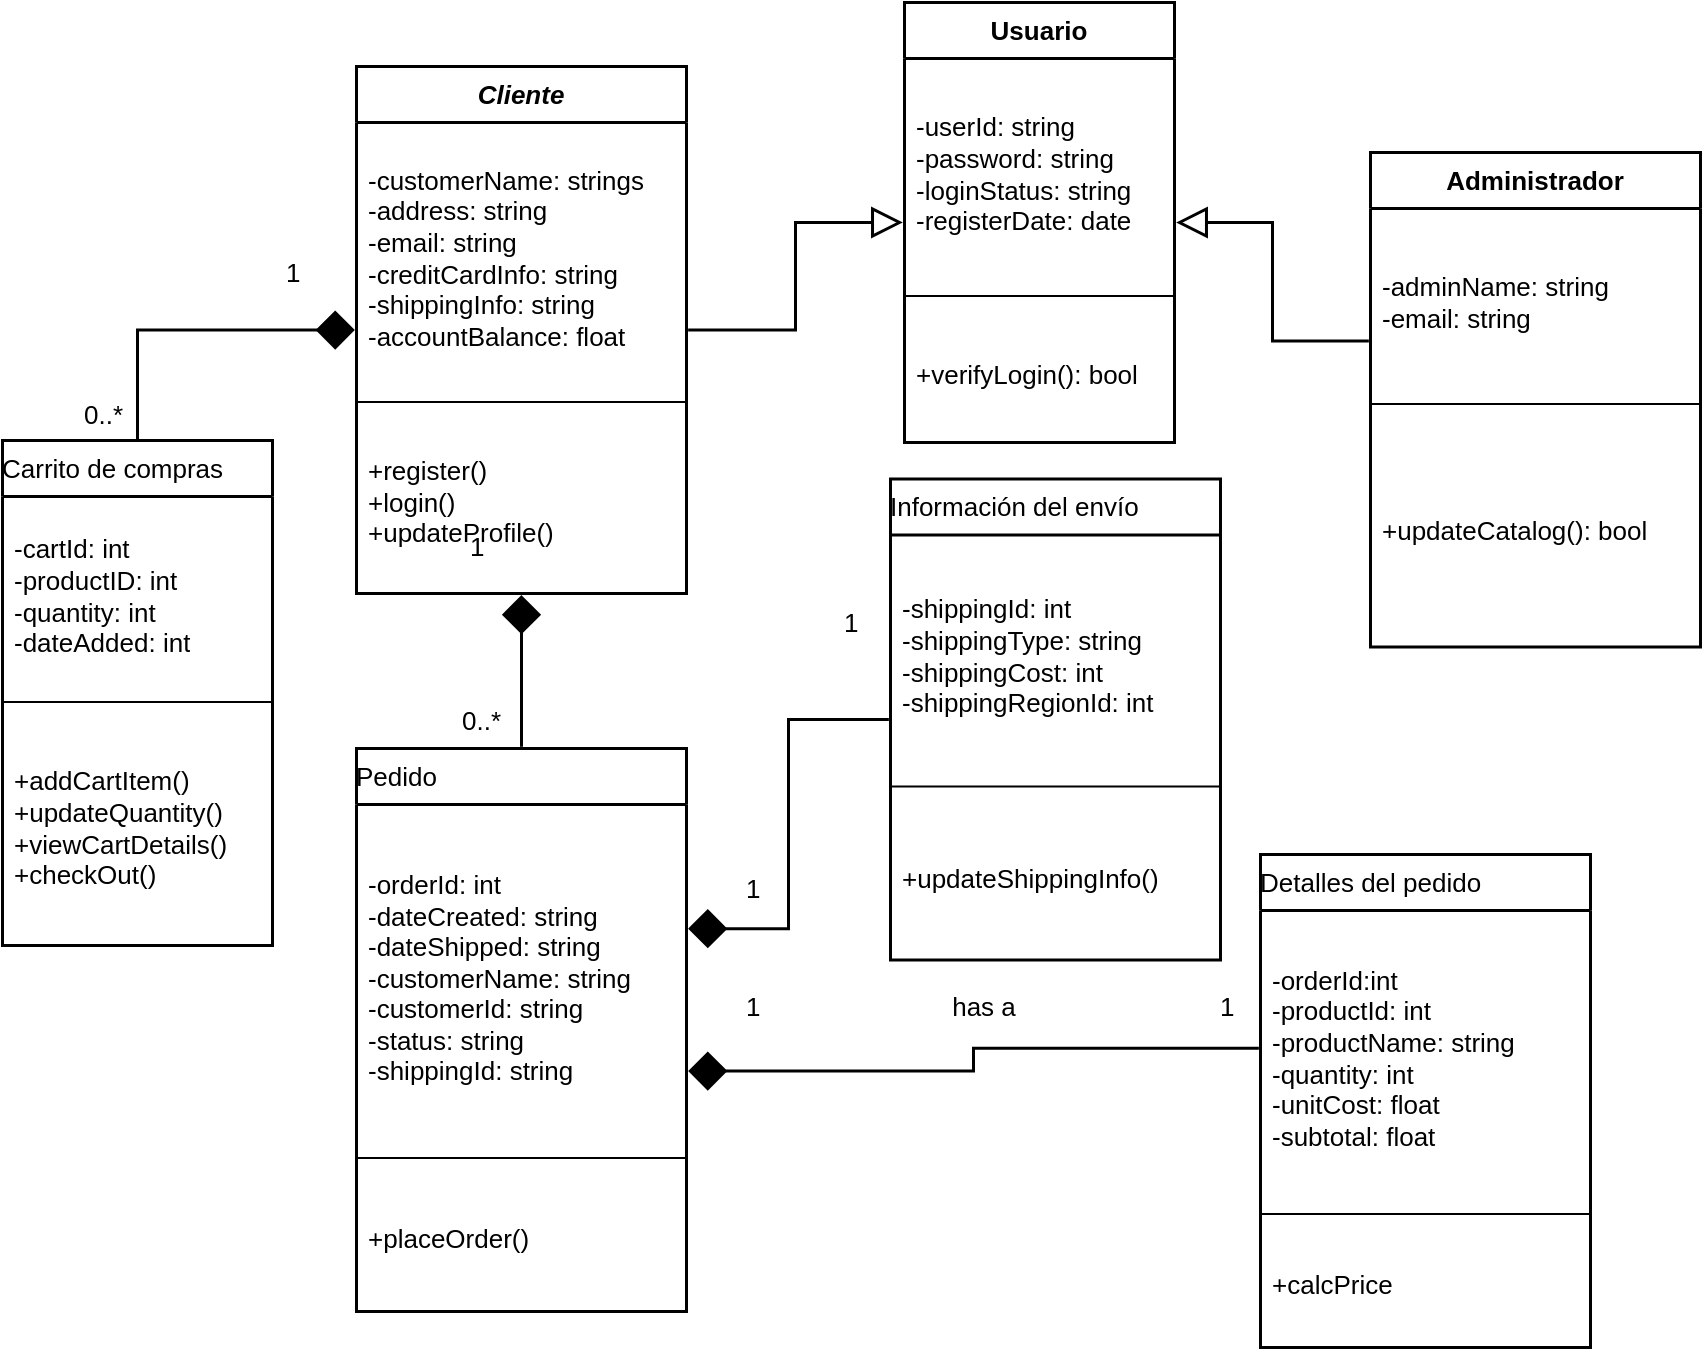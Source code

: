 <mxfile version="14.6.13" type="device"><diagram id="Jq-X7UjzTtDspQYpkrhF" name="Página-1"><mxGraphModel dx="1108" dy="482" grid="1" gridSize="10" guides="1" tooltips="1" connect="1" arrows="1" fold="1" page="1" pageScale="1" pageWidth="1169" pageHeight="827" math="0" shadow="0"><root><mxCell id="0"/><mxCell id="1" parent="0"/><UserObject label="has a" lucidchartObjectId="R.Ifb4ORw4_I" id="xl-RtuNWRe8lvILx7Jtb-1"><mxCell style="html=1;overflow=block;blockSpacing=1;whiteSpace=wrap;strokeColor=none;fillColor=none;whiteSpace=wrap;fontSize=13;spacing=0;strokeWidth=1.5;" parent="1" vertex="1"><mxGeometry x="521" y="599" width="180" height="45" as="geometry"/></mxCell></UserObject><mxCell id="xl-RtuNWRe8lvILx7Jtb-2" value="Carrito de compras" style="html=1;overflow=block;blockSpacing=1;whiteSpace=wrap;swimlane;childLayout=stackLayout;horizontal=1;horizontalStack=0;resizeParent=1;resizeParentMax=0;resizeLast=0;collapsible=0;fontStyle=0;marginBottom=0;swimlaneFillColor=#ffffff;startSize=28;whiteSpace=wrap;fontSize=13;fontColor=#000000;whiteSpace=wrap;align=left;spacing=0;strokeWidth=1.5;" parent="1" vertex="1"><mxGeometry x="120" y="339" width="135" height="252.5" as="geometry"/></mxCell><mxCell id="xl-RtuNWRe8lvILx7Jtb-3" value="-cartId: int&#10;-productID: int&#10;-quantity: int&#10;-dateAdded: int" style="part=1;html=1;whiteSpace=wrap;resizeHeight=0;strokeColor=none;fillColor=none;align=left;verticalAlign=middle;spacingLeft=4;spacingRight=4;overflow=hidden;rotatable=0;points=[[0,0.5],[1,0.5]];portConstraint=eastwest;swimlaneFillColor=#ffffff;whiteSpace=wrap;fontSize=13;fontColor=#000000;" parent="xl-RtuNWRe8lvILx7Jtb-2" vertex="1"><mxGeometry y="28" width="135" height="99" as="geometry"/></mxCell><mxCell id="xl-RtuNWRe8lvILx7Jtb-4" value="" style="line;strokeWidth=1;fillColor=none;align=left;verticalAlign=middle;spacingTop=-1;spacingLeft=3;spacingRight=3;rotatable=0;labelPosition=right;points=[];portConstraint=eastwest;" parent="xl-RtuNWRe8lvILx7Jtb-2" vertex="1"><mxGeometry y="127" width="135" height="8" as="geometry"/></mxCell><mxCell id="xl-RtuNWRe8lvILx7Jtb-5" value="+addCartItem()&#10;+updateQuantity()&#10;+viewCartDetails()&#10;+checkOut()" style="part=1;html=1;whiteSpace=wrap;resizeHeight=0;strokeColor=none;fillColor=none;align=left;verticalAlign=middle;spacingLeft=4;spacingRight=4;overflow=hidden;rotatable=0;points=[[0,0.5],[1,0.5]];portConstraint=eastwest;swimlaneFillColor=#ffffff;whiteSpace=wrap;fontSize=13;fontColor=#000000;" parent="xl-RtuNWRe8lvILx7Jtb-2" vertex="1"><mxGeometry y="135" width="135" height="117.5" as="geometry"/></mxCell><mxCell id="xl-RtuNWRe8lvILx7Jtb-6" value="&lt;b&gt;&lt;i&gt;Cliente&lt;/i&gt;&lt;/b&gt;" style="html=1;overflow=block;blockSpacing=1;whiteSpace=wrap;swimlane;childLayout=stackLayout;horizontal=1;horizontalStack=0;resizeParent=1;resizeParentMax=0;resizeLast=0;collapsible=0;fontStyle=0;marginBottom=0;swimlaneFillColor=#ffffff;startSize=28;whiteSpace=wrap;fontSize=13;fontColor=#000000;whiteSpace=wrap;align=center;spacing=0;strokeWidth=1.5;" parent="1" vertex="1"><mxGeometry x="297" y="152" width="165" height="263.5" as="geometry"/></mxCell><mxCell id="xl-RtuNWRe8lvILx7Jtb-7" value="-customerName: strings&#10;-address: string&#10;-email: string&#10;-creditCardInfo: string&#10;-shippingInfo: string&#10;-accountBalance: float" style="part=1;html=1;whiteSpace=wrap;resizeHeight=0;strokeColor=none;fillColor=none;align=left;verticalAlign=middle;spacingLeft=4;spacingRight=4;overflow=hidden;rotatable=0;points=[[0,0.5],[1,0.5]];portConstraint=eastwest;swimlaneFillColor=#ffffff;whiteSpace=wrap;fontSize=13;fontColor=#000000;" parent="xl-RtuNWRe8lvILx7Jtb-6" vertex="1"><mxGeometry y="28" width="165" height="136" as="geometry"/></mxCell><mxCell id="xl-RtuNWRe8lvILx7Jtb-8" value="" style="line;strokeWidth=1;fillColor=none;align=left;verticalAlign=middle;spacingTop=-1;spacingLeft=3;spacingRight=3;rotatable=0;labelPosition=right;points=[];portConstraint=eastwest;" parent="xl-RtuNWRe8lvILx7Jtb-6" vertex="1"><mxGeometry y="164" width="165" height="8" as="geometry"/></mxCell><mxCell id="xl-RtuNWRe8lvILx7Jtb-9" value="+register()&#10;+login()&#10;+updateProfile()" style="part=1;html=1;whiteSpace=wrap;resizeHeight=0;strokeColor=none;fillColor=none;align=left;verticalAlign=middle;spacingLeft=4;spacingRight=4;overflow=hidden;rotatable=0;points=[[0,0.5],[1,0.5]];portConstraint=eastwest;swimlaneFillColor=#ffffff;whiteSpace=wrap;fontSize=13;fontColor=#000000;" parent="xl-RtuNWRe8lvILx7Jtb-6" vertex="1"><mxGeometry y="172" width="165" height="91.5" as="geometry"/></mxCell><mxCell id="xl-RtuNWRe8lvILx7Jtb-10" value="&lt;b&gt;Usuario&lt;/b&gt;" style="html=1;overflow=block;blockSpacing=1;whiteSpace=wrap;swimlane;childLayout=stackLayout;horizontal=1;horizontalStack=0;resizeParent=1;resizeParentMax=0;resizeLast=0;collapsible=0;fontStyle=0;marginBottom=0;swimlaneFillColor=#ffffff;startSize=28;whiteSpace=wrap;fontSize=13;fontColor=#000000;whiteSpace=wrap;align=center;spacing=0;strokeWidth=1.5;" parent="1" vertex="1"><mxGeometry x="571" y="120" width="135" height="220" as="geometry"/></mxCell><mxCell id="xl-RtuNWRe8lvILx7Jtb-11" value="-userId: string&#10;-password: string&#10;-loginStatus: string&#10;-registerDate: date" style="part=1;html=1;whiteSpace=wrap;resizeHeight=0;strokeColor=none;fillColor=none;align=left;verticalAlign=middle;spacingLeft=4;spacingRight=4;overflow=hidden;rotatable=0;points=[[0,0.5],[1,0.5]];portConstraint=eastwest;swimlaneFillColor=#ffffff;whiteSpace=wrap;fontSize=13;fontColor=#000000;" parent="xl-RtuNWRe8lvILx7Jtb-10" vertex="1"><mxGeometry y="28" width="135" height="115" as="geometry"/></mxCell><mxCell id="xl-RtuNWRe8lvILx7Jtb-12" value="" style="line;strokeWidth=1;fillColor=none;align=left;verticalAlign=middle;spacingTop=-1;spacingLeft=3;spacingRight=3;rotatable=0;labelPosition=right;points=[];portConstraint=eastwest;" parent="xl-RtuNWRe8lvILx7Jtb-10" vertex="1"><mxGeometry y="143" width="135" height="8" as="geometry"/></mxCell><mxCell id="xl-RtuNWRe8lvILx7Jtb-13" value="+verifyLogin(): bool" style="part=1;html=1;whiteSpace=wrap;resizeHeight=0;strokeColor=none;fillColor=none;align=left;verticalAlign=middle;spacingLeft=4;spacingRight=4;overflow=hidden;rotatable=0;points=[[0,0.5],[1,0.5]];portConstraint=eastwest;swimlaneFillColor=#ffffff;whiteSpace=wrap;fontSize=13;fontColor=#000000;" parent="xl-RtuNWRe8lvILx7Jtb-10" vertex="1"><mxGeometry y="151" width="135" height="69" as="geometry"/></mxCell><mxCell id="xl-RtuNWRe8lvILx7Jtb-14" value="&lt;b&gt;Administrador&lt;/b&gt;" style="html=1;overflow=block;blockSpacing=1;whiteSpace=wrap;swimlane;childLayout=stackLayout;horizontal=1;horizontalStack=0;resizeParent=1;resizeParentMax=0;resizeLast=0;collapsible=0;fontStyle=0;marginBottom=0;swimlaneFillColor=#ffffff;startSize=28;whiteSpace=wrap;fontSize=13;fontColor=#000000;whiteSpace=wrap;align=center;spacing=0;strokeWidth=1.5;" parent="1" vertex="1"><mxGeometry x="804" y="195" width="165" height="247.3" as="geometry"/></mxCell><mxCell id="xl-RtuNWRe8lvILx7Jtb-15" value="-adminName: string&#10;-email: string" style="part=1;html=1;whiteSpace=wrap;resizeHeight=0;strokeColor=none;fillColor=none;align=left;verticalAlign=middle;spacingLeft=4;spacingRight=4;overflow=hidden;rotatable=0;points=[[0,0.5],[1,0.5]];portConstraint=eastwest;swimlaneFillColor=#ffffff;whiteSpace=wrap;fontSize=13;fontColor=#000000;" parent="xl-RtuNWRe8lvILx7Jtb-14" vertex="1"><mxGeometry y="28" width="165" height="94" as="geometry"/></mxCell><mxCell id="xl-RtuNWRe8lvILx7Jtb-16" value="" style="line;strokeWidth=1;fillColor=none;align=left;verticalAlign=middle;spacingTop=-1;spacingLeft=3;spacingRight=3;rotatable=0;labelPosition=right;points=[];portConstraint=eastwest;" parent="xl-RtuNWRe8lvILx7Jtb-14" vertex="1"><mxGeometry y="122" width="165" height="8" as="geometry"/></mxCell><mxCell id="xl-RtuNWRe8lvILx7Jtb-17" value="+updateCatalog(): bool" style="part=1;html=1;whiteSpace=wrap;resizeHeight=0;strokeColor=none;fillColor=none;align=left;verticalAlign=middle;spacingLeft=4;spacingRight=4;overflow=hidden;rotatable=0;points=[[0,0.5],[1,0.5]];portConstraint=eastwest;swimlaneFillColor=#ffffff;whiteSpace=wrap;fontSize=13;fontColor=#000000;" parent="xl-RtuNWRe8lvILx7Jtb-14" vertex="1"><mxGeometry y="130" width="165" height="117.3" as="geometry"/></mxCell><mxCell id="xl-RtuNWRe8lvILx7Jtb-18" value="Pedido" style="html=1;overflow=block;blockSpacing=1;whiteSpace=wrap;swimlane;childLayout=stackLayout;horizontal=1;horizontalStack=0;resizeParent=1;resizeParentMax=0;resizeLast=0;collapsible=0;fontStyle=0;marginBottom=0;swimlaneFillColor=#ffffff;startSize=28;whiteSpace=wrap;fontSize=13;fontColor=#000000;whiteSpace=wrap;align=left;spacing=0;strokeWidth=1.5;" parent="1" vertex="1"><mxGeometry x="297" y="493" width="165" height="281.5" as="geometry"/></mxCell><mxCell id="xl-RtuNWRe8lvILx7Jtb-19" value="-orderId: int&#10;-dateCreated: string&#10;-dateShipped: string&#10;-customerName: string&#10;-customerId: string&#10;-status: string&#10;-shippingId: string" style="part=1;html=1;whiteSpace=wrap;resizeHeight=0;strokeColor=none;fillColor=none;align=left;verticalAlign=middle;spacingLeft=4;spacingRight=4;overflow=hidden;rotatable=0;points=[[0,0.5],[1,0.5]];portConstraint=eastwest;swimlaneFillColor=#ffffff;whiteSpace=wrap;fontSize=13;fontColor=#000000;" parent="xl-RtuNWRe8lvILx7Jtb-18" vertex="1"><mxGeometry y="28" width="165" height="173" as="geometry"/></mxCell><mxCell id="xl-RtuNWRe8lvILx7Jtb-20" value="" style="line;strokeWidth=1;fillColor=none;align=left;verticalAlign=middle;spacingTop=-1;spacingLeft=3;spacingRight=3;rotatable=0;labelPosition=right;points=[];portConstraint=eastwest;" parent="xl-RtuNWRe8lvILx7Jtb-18" vertex="1"><mxGeometry y="201" width="165" height="8" as="geometry"/></mxCell><mxCell id="xl-RtuNWRe8lvILx7Jtb-21" value="+placeOrder()" style="part=1;html=1;whiteSpace=wrap;resizeHeight=0;strokeColor=none;fillColor=none;align=left;verticalAlign=middle;spacingLeft=4;spacingRight=4;overflow=hidden;rotatable=0;points=[[0,0.5],[1,0.5]];portConstraint=eastwest;swimlaneFillColor=#ffffff;whiteSpace=wrap;fontSize=13;fontColor=#000000;" parent="xl-RtuNWRe8lvILx7Jtb-18" vertex="1"><mxGeometry y="209" width="165" height="72.5" as="geometry"/></mxCell><mxCell id="xl-RtuNWRe8lvILx7Jtb-22" value="Información del envío" style="html=1;overflow=block;blockSpacing=1;whiteSpace=wrap;swimlane;childLayout=stackLayout;horizontal=1;horizontalStack=0;resizeParent=1;resizeParentMax=0;resizeLast=0;collapsible=0;fontStyle=0;marginBottom=0;swimlaneFillColor=#ffffff;startSize=28;whiteSpace=wrap;fontSize=13;fontColor=#000000;whiteSpace=wrap;align=left;spacing=0;strokeWidth=1.5;" parent="1" vertex="1"><mxGeometry x="564" y="358.25" width="165" height="240.5" as="geometry"/></mxCell><mxCell id="xl-RtuNWRe8lvILx7Jtb-23" value="-shippingId: int&#10;-shippingType: string&#10;-shippingCost: int&#10;-shippingRegionId: int" style="part=1;html=1;whiteSpace=wrap;resizeHeight=0;strokeColor=none;fillColor=none;align=left;verticalAlign=middle;spacingLeft=4;spacingRight=4;overflow=hidden;rotatable=0;points=[[0,0.5],[1,0.5]];portConstraint=eastwest;swimlaneFillColor=#ffffff;whiteSpace=wrap;fontSize=13;fontColor=#000000;" parent="xl-RtuNWRe8lvILx7Jtb-22" vertex="1"><mxGeometry y="28" width="165" height="122" as="geometry"/></mxCell><mxCell id="xl-RtuNWRe8lvILx7Jtb-24" value="" style="line;strokeWidth=1;fillColor=none;align=left;verticalAlign=middle;spacingTop=-1;spacingLeft=3;spacingRight=3;rotatable=0;labelPosition=right;points=[];portConstraint=eastwest;" parent="xl-RtuNWRe8lvILx7Jtb-22" vertex="1"><mxGeometry y="150" width="165" height="8" as="geometry"/></mxCell><mxCell id="xl-RtuNWRe8lvILx7Jtb-25" value="+updateShippingInfo()" style="part=1;html=1;whiteSpace=wrap;resizeHeight=0;strokeColor=none;fillColor=none;align=left;verticalAlign=middle;spacingLeft=4;spacingRight=4;overflow=hidden;rotatable=0;points=[[0,0.5],[1,0.5]];portConstraint=eastwest;swimlaneFillColor=#ffffff;whiteSpace=wrap;fontSize=13;fontColor=#000000;" parent="xl-RtuNWRe8lvILx7Jtb-22" vertex="1"><mxGeometry y="158" width="165" height="82.5" as="geometry"/></mxCell><mxCell id="xl-RtuNWRe8lvILx7Jtb-26" value="Detalles del pedido" style="html=1;overflow=block;blockSpacing=1;whiteSpace=wrap;swimlane;childLayout=stackLayout;horizontal=1;horizontalStack=0;resizeParent=1;resizeParentMax=0;resizeLast=0;collapsible=0;fontStyle=0;marginBottom=0;swimlaneFillColor=#ffffff;startSize=28;whiteSpace=wrap;fontSize=13;fontColor=#000000;whiteSpace=wrap;align=left;spacing=0;strokeWidth=1.5;" parent="1" vertex="1"><mxGeometry x="749" y="546" width="165" height="246.45" as="geometry"/></mxCell><mxCell id="xl-RtuNWRe8lvILx7Jtb-27" value="-orderId:int&#10;-productId: int&#10;-productName: string&#10;-quantity: int&#10;-unitCost: float&#10;-subtotal: float" style="part=1;html=1;whiteSpace=wrap;resizeHeight=0;strokeColor=none;fillColor=none;align=left;verticalAlign=middle;spacingLeft=4;spacingRight=4;overflow=hidden;rotatable=0;points=[[0,0.5],[1,0.5]];portConstraint=eastwest;swimlaneFillColor=#ffffff;whiteSpace=wrap;fontSize=13;fontColor=#000000;" parent="xl-RtuNWRe8lvILx7Jtb-26" vertex="1"><mxGeometry y="28" width="165" height="148" as="geometry"/></mxCell><mxCell id="xl-RtuNWRe8lvILx7Jtb-28" value="" style="line;strokeWidth=1;fillColor=none;align=left;verticalAlign=middle;spacingTop=-1;spacingLeft=3;spacingRight=3;rotatable=0;labelPosition=right;points=[];portConstraint=eastwest;" parent="xl-RtuNWRe8lvILx7Jtb-26" vertex="1"><mxGeometry y="176" width="165" height="8" as="geometry"/></mxCell><mxCell id="xl-RtuNWRe8lvILx7Jtb-29" value="+calcPrice" style="part=1;html=1;whiteSpace=wrap;resizeHeight=0;strokeColor=none;fillColor=none;align=left;verticalAlign=middle;spacingLeft=4;spacingRight=4;overflow=hidden;rotatable=0;points=[[0,0.5],[1,0.5]];portConstraint=eastwest;swimlaneFillColor=#ffffff;whiteSpace=wrap;fontSize=13;fontColor=#000000;" parent="xl-RtuNWRe8lvILx7Jtb-26" vertex="1"><mxGeometry y="184" width="165" height="62.45" as="geometry"/></mxCell><UserObject label="" lucidchartObjectId="R.If3yvIrNvV" id="xl-RtuNWRe8lvILx7Jtb-30"><mxCell style="html=1;jettySize=18;whiteSpace=wrap;fontSize=13;strokeWidth=1.5;rounded=1;arcSize=0;edgeStyle=orthogonalEdgeStyle;startArrow=none;;endArrow=diamond;endFill=1;endSize=16;;exitX=0.5;exitY=-0.003;exitPerimeter=0;entryX=-0.005;entryY=0.5;entryPerimeter=0;" parent="1" source="xl-RtuNWRe8lvILx7Jtb-2" target="xl-RtuNWRe8lvILx7Jtb-6" edge="1"><mxGeometry width="100" height="100" relative="1" as="geometry"><Array as="points"/></mxGeometry></mxCell></UserObject><UserObject label="" lucidchartObjectId="R.If10Vbx.mN" id="xl-RtuNWRe8lvILx7Jtb-31"><mxCell style="html=1;jettySize=18;whiteSpace=wrap;fontSize=13;strokeWidth=1.5;rounded=1;arcSize=0;edgeStyle=orthogonalEdgeStyle;startArrow=diamond;startFill=1;startSize=16;;endArrow=none;;exitX=0.5;exitY=1.003;exitPerimeter=0;entryX=0.5;entryY=-0.003;entryPerimeter=0;" parent="1" source="xl-RtuNWRe8lvILx7Jtb-6" target="xl-RtuNWRe8lvILx7Jtb-18" edge="1"><mxGeometry width="100" height="100" relative="1" as="geometry"><Array as="points"/></mxGeometry></mxCell></UserObject><UserObject label="" lucidchartObjectId="R.If4IU7XWrH" id="xl-RtuNWRe8lvILx7Jtb-32"><mxCell style="html=1;jettySize=18;whiteSpace=wrap;fontSize=13;strokeWidth=1.5;rounded=1;arcSize=0;edgeStyle=orthogonalEdgeStyle;startArrow=diamond;startFill=1;startSize=16;;endArrow=none;;exitX=1.005;exitY=0.32;exitPerimeter=0;entryX=-0.005;entryY=0.5;entryPerimeter=0;" parent="1" source="xl-RtuNWRe8lvILx7Jtb-18" target="xl-RtuNWRe8lvILx7Jtb-22" edge="1"><mxGeometry width="100" height="100" relative="1" as="geometry"><Array as="points"/></mxGeometry></mxCell></UserObject><UserObject label="" lucidchartObjectId="R.IfdSe2nSn7" id="xl-RtuNWRe8lvILx7Jtb-33"><mxCell style="html=1;jettySize=18;whiteSpace=wrap;fontSize=13;strokeWidth=1.5;rounded=1;arcSize=0;edgeStyle=orthogonalEdgeStyle;startArrow=block;startFill=0;startSize=12;;endArrow=none;;exitX=-0.006;exitY=0.5;exitPerimeter=0;entryX=1.005;entryY=0.5;entryPerimeter=0;" parent="1" source="xl-RtuNWRe8lvILx7Jtb-10" target="xl-RtuNWRe8lvILx7Jtb-6" edge="1"><mxGeometry width="100" height="100" relative="1" as="geometry"><Array as="points"/></mxGeometry></mxCell></UserObject><UserObject label="" lucidchartObjectId="R.If5B9K.-O0" id="xl-RtuNWRe8lvILx7Jtb-34"><mxCell style="html=1;jettySize=18;whiteSpace=wrap;fontSize=13;strokeWidth=1.5;rounded=1;arcSize=0;edgeStyle=orthogonalEdgeStyle;startArrow=block;startFill=0;startSize=12;;endArrow=none;;exitX=1.006;exitY=0.5;exitPerimeter=0;entryX=-0.005;entryY=0.381;entryPerimeter=0;" parent="1" source="xl-RtuNWRe8lvILx7Jtb-10" target="xl-RtuNWRe8lvILx7Jtb-14" edge="1"><mxGeometry width="100" height="100" relative="1" as="geometry"><Array as="points"/></mxGeometry></mxCell></UserObject><UserObject label="0..*" lucidchartObjectId="R.Iff0By0XF1" id="xl-RtuNWRe8lvILx7Jtb-35"><mxCell style="html=1;overflow=block;blockSpacing=1;whiteSpace=wrap;strokeColor=none;fillColor=none;whiteSpace=wrap;fontSize=13;fontColor=#000000;align=left;spacing=0;strokeWidth=1.5;" parent="1" vertex="1"><mxGeometry x="161" y="303" width="30" height="45" as="geometry"/></mxCell></UserObject><UserObject label="0..*" lucidchartObjectId="R.IfdT_j.h.x" id="xl-RtuNWRe8lvILx7Jtb-36"><mxCell style="html=1;overflow=block;blockSpacing=1;whiteSpace=wrap;strokeColor=none;fillColor=none;whiteSpace=wrap;fontSize=13;fontColor=#000000;align=left;spacing=0;strokeWidth=1.5;" parent="1" vertex="1"><mxGeometry x="350" y="456" width="30" height="45" as="geometry"/></mxCell></UserObject><UserObject label="1" lucidchartObjectId="R.Ifmf.Z~-bd" id="xl-RtuNWRe8lvILx7Jtb-37"><mxCell style="html=1;overflow=block;blockSpacing=1;whiteSpace=wrap;strokeColor=none;fillColor=none;whiteSpace=wrap;fontSize=13;fontColor=#000000;align=left;spacing=0;strokeWidth=1.5;" parent="1" vertex="1"><mxGeometry x="262" y="232" width="30" height="45" as="geometry"/></mxCell></UserObject><UserObject label="1" lucidchartObjectId="R.IfroONjbE-" id="xl-RtuNWRe8lvILx7Jtb-38"><mxCell style="html=1;overflow=block;blockSpacing=1;whiteSpace=wrap;strokeColor=none;fillColor=none;whiteSpace=wrap;fontSize=13;fontColor=#000000;align=left;spacing=0;strokeWidth=1.5;" parent="1" vertex="1"><mxGeometry x="354" y="369" width="30" height="45" as="geometry"/></mxCell></UserObject><UserObject label="1" lucidchartObjectId="R.IfY_NZQ7w6" id="xl-RtuNWRe8lvILx7Jtb-39"><mxCell style="html=1;overflow=block;blockSpacing=1;whiteSpace=wrap;strokeColor=none;fillColor=none;whiteSpace=wrap;fontSize=13;fontColor=#000000;align=left;spacing=0;strokeWidth=1.5;" parent="1" vertex="1"><mxGeometry x="541" y="407" width="30" height="45" as="geometry"/></mxCell></UserObject><UserObject label="1" lucidchartObjectId="R.IfEII9CSC8" id="xl-RtuNWRe8lvILx7Jtb-40"><mxCell style="html=1;overflow=block;blockSpacing=1;whiteSpace=wrap;strokeColor=none;fillColor=none;whiteSpace=wrap;fontSize=13;fontColor=#000000;align=left;spacing=0;strokeWidth=1.5;" parent="1" vertex="1"><mxGeometry x="492" y="540" width="30" height="45" as="geometry"/></mxCell></UserObject><UserObject label="1" lucidchartObjectId="R.IfNM7X5E_S" id="xl-RtuNWRe8lvILx7Jtb-41"><mxCell style="html=1;overflow=block;blockSpacing=1;whiteSpace=wrap;strokeColor=none;fillColor=none;whiteSpace=wrap;fontSize=13;fontColor=#000000;align=left;spacing=0;strokeWidth=1.5;" parent="1" vertex="1"><mxGeometry x="729" y="599" width="30" height="45" as="geometry"/></mxCell></UserObject><UserObject label="1" lucidchartObjectId="R.IfJn9nUxcc" id="xl-RtuNWRe8lvILx7Jtb-42"><mxCell style="html=1;overflow=block;blockSpacing=1;whiteSpace=wrap;strokeColor=none;fillColor=none;whiteSpace=wrap;fontSize=13;fontColor=#000000;align=left;spacing=0;strokeWidth=1.5;" parent="1" vertex="1"><mxGeometry x="492" y="599" width="30" height="45" as="geometry"/></mxCell></UserObject><UserObject label="" lucidchartObjectId="R.IfXzEOcgmW" id="xl-RtuNWRe8lvILx7Jtb-43"><mxCell style="html=1;jettySize=18;whiteSpace=wrap;fontSize=13;fontFamily=Helvetica;strokeWidth=1.5;rounded=1;arcSize=0;edgeStyle=orthogonalEdgeStyle;startArrow=diamond;startFill=1;startSize=16;;endArrow=none;;exitX=1.005;exitY=0.573;exitPerimeter=0;entryX=-0.005;entryY=0.393;entryPerimeter=0;" parent="1" source="xl-RtuNWRe8lvILx7Jtb-18" target="xl-RtuNWRe8lvILx7Jtb-26" edge="1"><mxGeometry width="100" height="100" relative="1" as="geometry"><Array as="points"/></mxGeometry></mxCell></UserObject></root></mxGraphModel></diagram></mxfile>